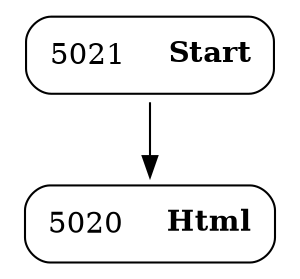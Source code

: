 digraph ast {
node [shape=none];
5020 [label=<<TABLE border='1' cellspacing='0' cellpadding='10' style='rounded' ><TR><TD border='0'>5020</TD><TD border='0'><B>Html</B></TD></TR></TABLE>>];
5021 [label=<<TABLE border='1' cellspacing='0' cellpadding='10' style='rounded' ><TR><TD border='0'>5021</TD><TD border='0'><B>Start</B></TD></TR></TABLE>>];
5021 -> 5020 [weight=2];
}
